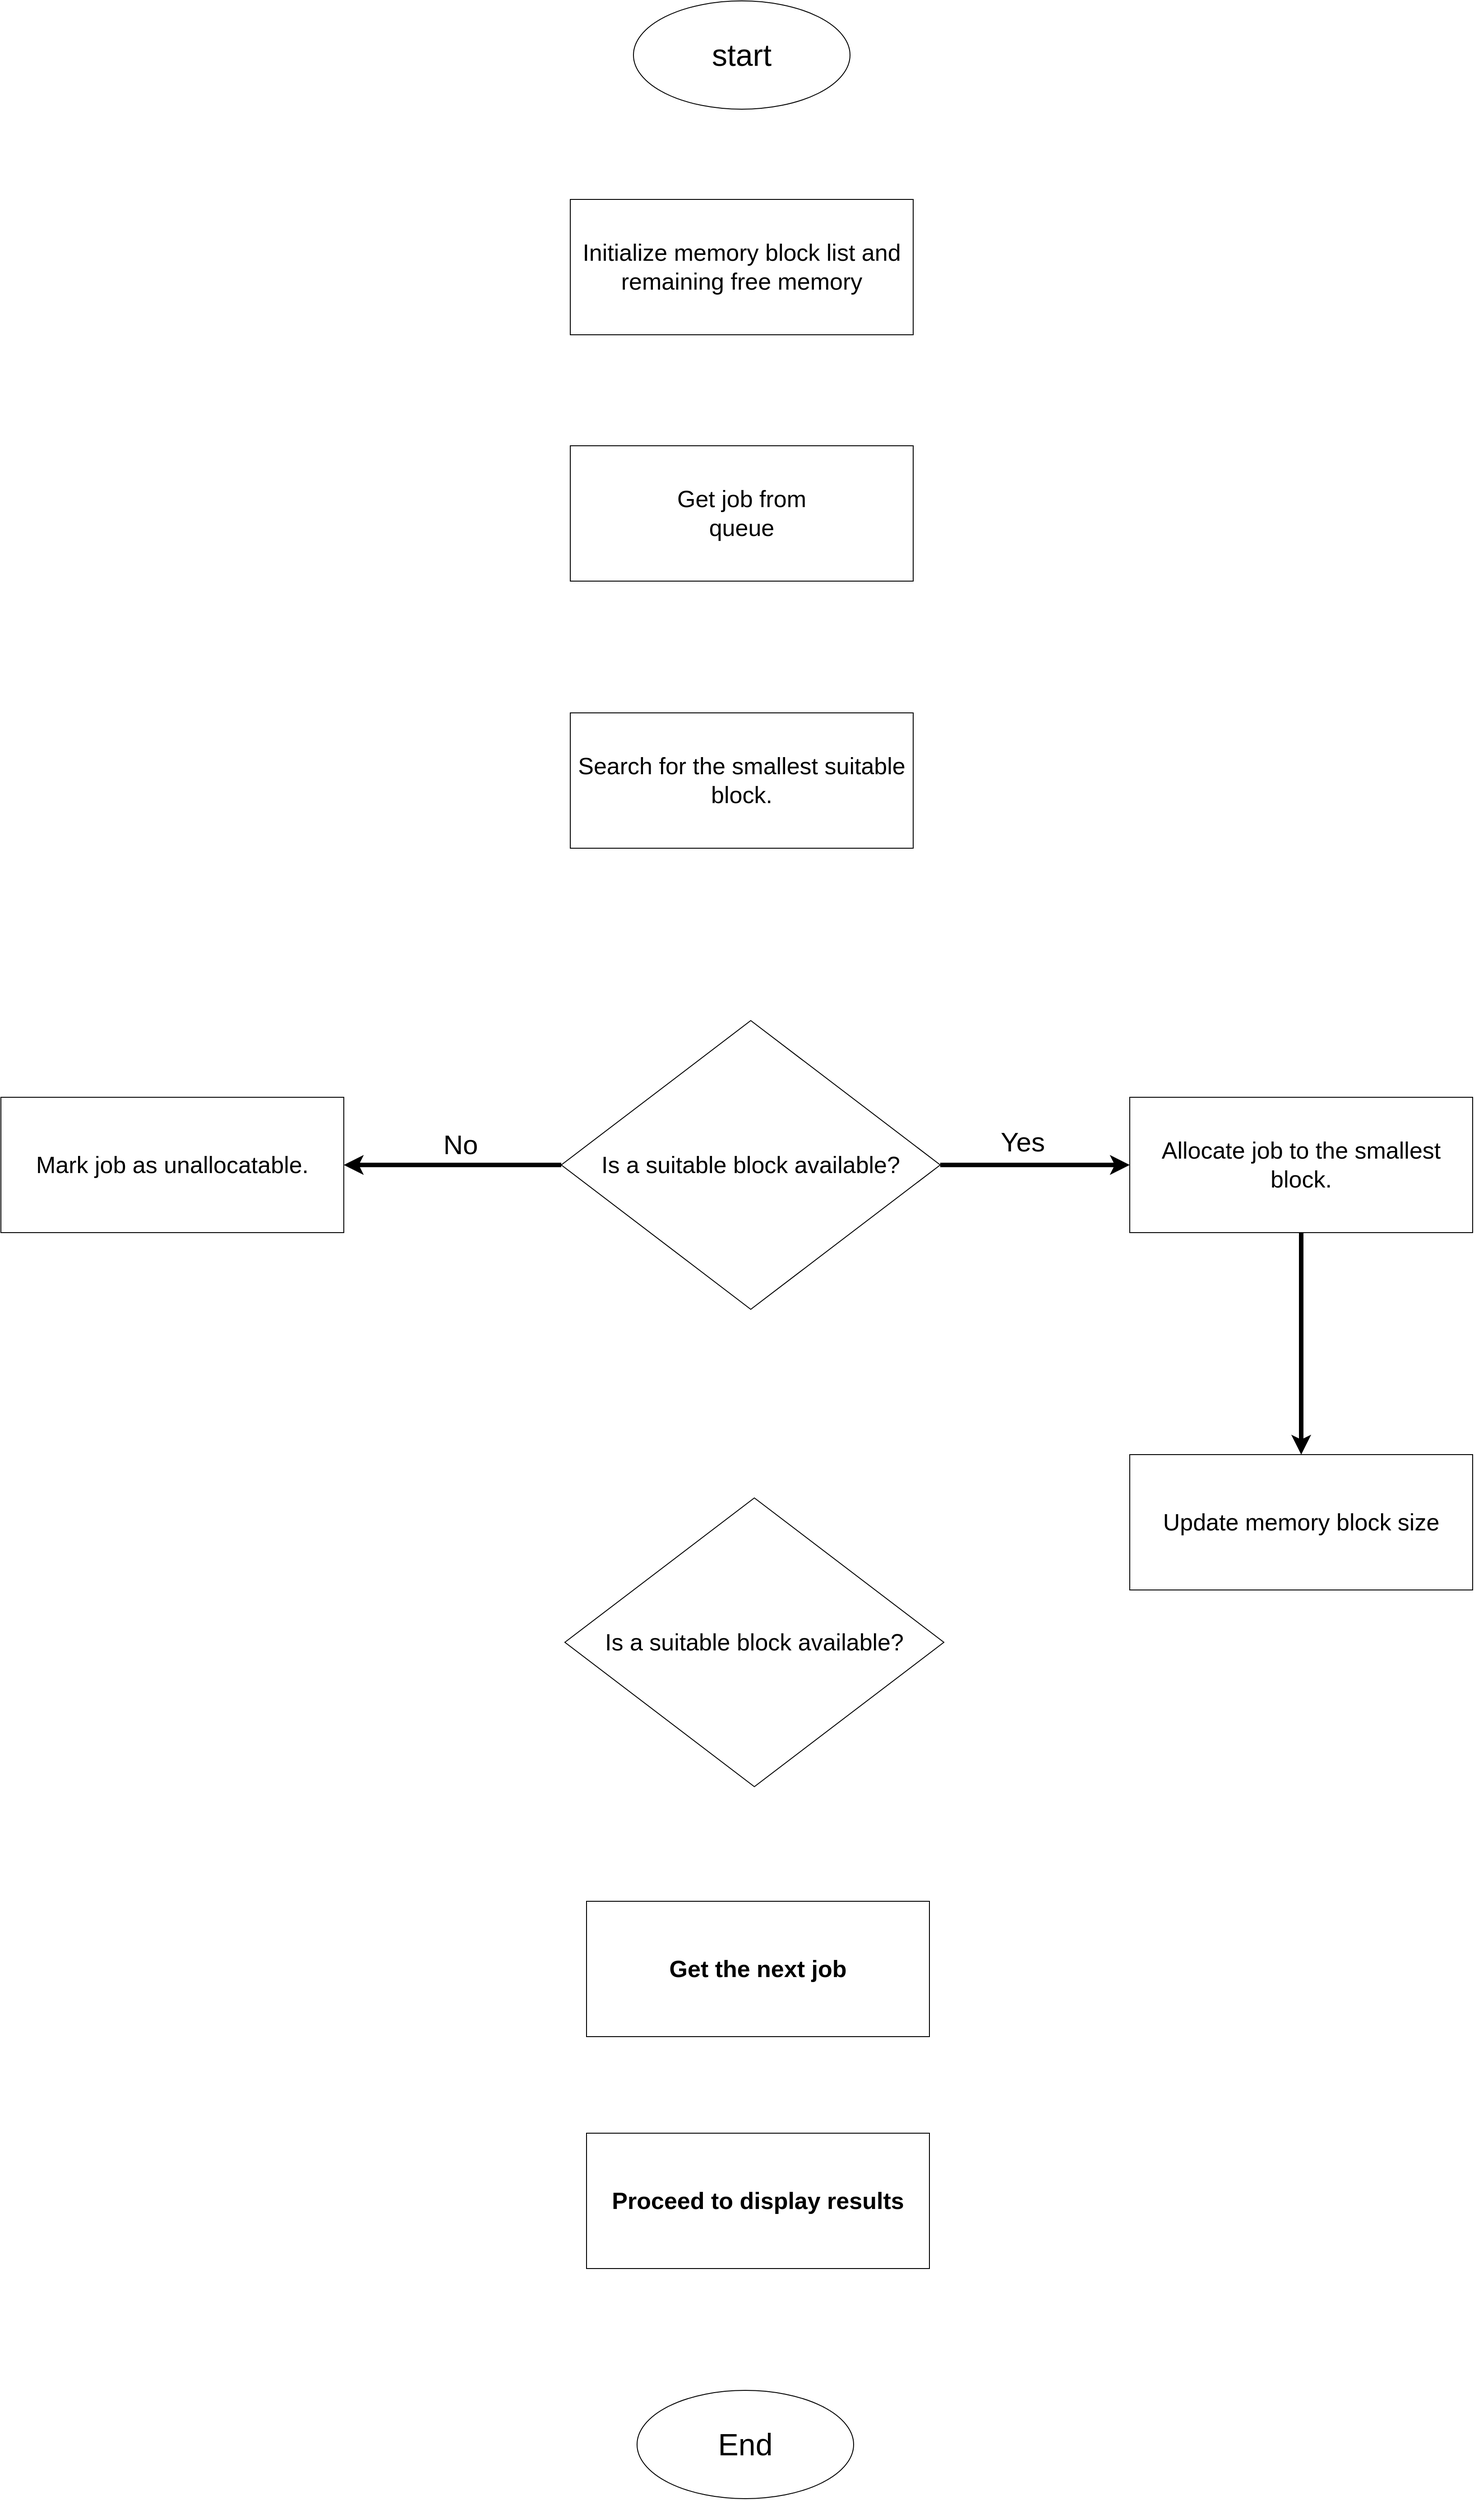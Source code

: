 <mxfile version="25.0.3">
  <diagram name="Page-1" id="w2s6EJMtueL3KT_GQZpF">
    <mxGraphModel dx="5777" dy="985" grid="0" gridSize="10" guides="1" tooltips="1" connect="1" arrows="1" fold="1" page="1" pageScale="1" pageWidth="3937" pageHeight="7874" math="0" shadow="0">
      <root>
        <mxCell id="0" />
        <mxCell id="1" parent="0" />
        <mxCell id="GVcUrMLa3Asdd-cFUx20-1" value="&lt;font style=&quot;font-size: 34px;&quot;&gt;start&lt;/font&gt;" style="ellipse;whiteSpace=wrap;html=1;" parent="1" vertex="1">
          <mxGeometry x="600" y="130" width="240" height="120" as="geometry" />
        </mxCell>
        <mxCell id="GVcUrMLa3Asdd-cFUx20-2" value="&lt;font style=&quot;font-size: 26px;&quot;&gt;Initialize memory block list and remaining free memory&lt;/font&gt;" style="rounded=0;whiteSpace=wrap;html=1;" parent="1" vertex="1">
          <mxGeometry x="530" y="350" width="380" height="150" as="geometry" />
        </mxCell>
        <mxCell id="GVcUrMLa3Asdd-cFUx20-4" value="&lt;span style=&quot;font-size: 26px;&quot;&gt;Get job from&lt;/span&gt;&lt;div&gt;&lt;span style=&quot;font-size: 26px;&quot;&gt;queue&lt;/span&gt;&lt;/div&gt;" style="rounded=0;whiteSpace=wrap;html=1;" parent="1" vertex="1">
          <mxGeometry x="530" y="623" width="380" height="150" as="geometry" />
        </mxCell>
        <mxCell id="GVcUrMLa3Asdd-cFUx20-5" value="&lt;div&gt;&lt;font style=&quot;font-size: 26px;&quot;&gt;Search for the smallest suitable block.&lt;/font&gt;&lt;br&gt;&lt;/div&gt;" style="rounded=0;whiteSpace=wrap;html=1;" parent="1" vertex="1">
          <mxGeometry x="530" y="919" width="380" height="150" as="geometry" />
        </mxCell>
        <mxCell id="GVcUrMLa3Asdd-cFUx20-15" style="edgeStyle=orthogonalEdgeStyle;rounded=0;orthogonalLoop=1;jettySize=auto;html=1;entryX=0;entryY=0.5;entryDx=0;entryDy=0;strokeWidth=5;" parent="1" source="GVcUrMLa3Asdd-cFUx20-6" target="GVcUrMLa3Asdd-cFUx20-7" edge="1">
          <mxGeometry relative="1" as="geometry" />
        </mxCell>
        <mxCell id="GVcUrMLa3Asdd-cFUx20-18" style="edgeStyle=orthogonalEdgeStyle;rounded=0;orthogonalLoop=1;jettySize=auto;html=1;strokeWidth=5;" parent="1" source="GVcUrMLa3Asdd-cFUx20-6" target="GVcUrMLa3Asdd-cFUx20-9" edge="1">
          <mxGeometry relative="1" as="geometry" />
        </mxCell>
        <mxCell id="GVcUrMLa3Asdd-cFUx20-6" value="&lt;font style=&quot;font-size: 26px;&quot;&gt;Is a suitable block available?&lt;/font&gt;" style="rhombus;whiteSpace=wrap;html=1;" parent="1" vertex="1">
          <mxGeometry x="520" y="1260" width="420" height="320" as="geometry" />
        </mxCell>
        <mxCell id="GVcUrMLa3Asdd-cFUx20-16" style="edgeStyle=orthogonalEdgeStyle;rounded=0;orthogonalLoop=1;jettySize=auto;html=1;entryX=0.5;entryY=0;entryDx=0;entryDy=0;strokeWidth=5;" parent="1" source="GVcUrMLa3Asdd-cFUx20-7" target="GVcUrMLa3Asdd-cFUx20-8" edge="1">
          <mxGeometry relative="1" as="geometry" />
        </mxCell>
        <mxCell id="GVcUrMLa3Asdd-cFUx20-7" value="&lt;div&gt;&lt;font style=&quot;font-size: 26px;&quot;&gt;Allocate job to the smallest block.&lt;/font&gt;&lt;br&gt;&lt;/div&gt;" style="rounded=0;whiteSpace=wrap;html=1;" parent="1" vertex="1">
          <mxGeometry x="1150" y="1345" width="380" height="150" as="geometry" />
        </mxCell>
        <mxCell id="GVcUrMLa3Asdd-cFUx20-8" value="&lt;div&gt;&lt;font style=&quot;font-size: 26px;&quot;&gt;Update memory block size&lt;/font&gt;&lt;br&gt;&lt;/div&gt;" style="rounded=0;whiteSpace=wrap;html=1;" parent="1" vertex="1">
          <mxGeometry x="1150" y="1741" width="380" height="150" as="geometry" />
        </mxCell>
        <mxCell id="GVcUrMLa3Asdd-cFUx20-9" value="&lt;div&gt;&lt;font style=&quot;font-size: 26px;&quot;&gt;Mark job as unallocatable.&lt;/font&gt;&lt;br&gt;&lt;/div&gt;" style="rounded=0;whiteSpace=wrap;html=1;" parent="1" vertex="1">
          <mxGeometry x="-101" y="1345" width="380" height="150" as="geometry" />
        </mxCell>
        <mxCell id="GVcUrMLa3Asdd-cFUx20-10" value="&lt;font style=&quot;font-size: 26px;&quot;&gt;Is a suitable block available?&lt;/font&gt;" style="rhombus;whiteSpace=wrap;html=1;" parent="1" vertex="1">
          <mxGeometry x="524" y="1789" width="420" height="320" as="geometry" />
        </mxCell>
        <mxCell id="GVcUrMLa3Asdd-cFUx20-11" value="&lt;div&gt;&lt;span style=&quot;font-size: 26px;&quot;&gt;&lt;b&gt;Get the next job&lt;/b&gt;&lt;/span&gt;&lt;/div&gt;" style="rounded=0;whiteSpace=wrap;html=1;" parent="1" vertex="1">
          <mxGeometry x="548" y="2236" width="380" height="150" as="geometry" />
        </mxCell>
        <mxCell id="GVcUrMLa3Asdd-cFUx20-12" value="&lt;div&gt;&lt;span style=&quot;font-size: 26px;&quot;&gt;&lt;b&gt;Proceed to display results&lt;/b&gt;&lt;/span&gt;&lt;/div&gt;" style="rounded=0;whiteSpace=wrap;html=1;" parent="1" vertex="1">
          <mxGeometry x="548" y="2493" width="380" height="150" as="geometry" />
        </mxCell>
        <mxCell id="GVcUrMLa3Asdd-cFUx20-13" value="&lt;span style=&quot;font-size: 34px;&quot;&gt;End&lt;/span&gt;" style="ellipse;whiteSpace=wrap;html=1;" parent="1" vertex="1">
          <mxGeometry x="604" y="2778" width="240" height="120" as="geometry" />
        </mxCell>
        <mxCell id="GVcUrMLa3Asdd-cFUx20-17" value="&lt;font style=&quot;font-size: 30px;&quot;&gt;Yes&lt;/font&gt;" style="text;html=1;align=center;verticalAlign=middle;resizable=0;points=[];autosize=1;strokeColor=none;fillColor=none;" parent="1" vertex="1">
          <mxGeometry x="997" y="1370" width="67" height="48" as="geometry" />
        </mxCell>
        <mxCell id="GVcUrMLa3Asdd-cFUx20-19" value="&lt;span style=&quot;font-size: 30px;&quot;&gt;No&lt;/span&gt;" style="text;html=1;align=center;verticalAlign=middle;resizable=0;points=[];autosize=1;strokeColor=none;fillColor=none;" parent="1" vertex="1">
          <mxGeometry x="380" y="1373" width="56" height="48" as="geometry" />
        </mxCell>
      </root>
    </mxGraphModel>
  </diagram>
</mxfile>
